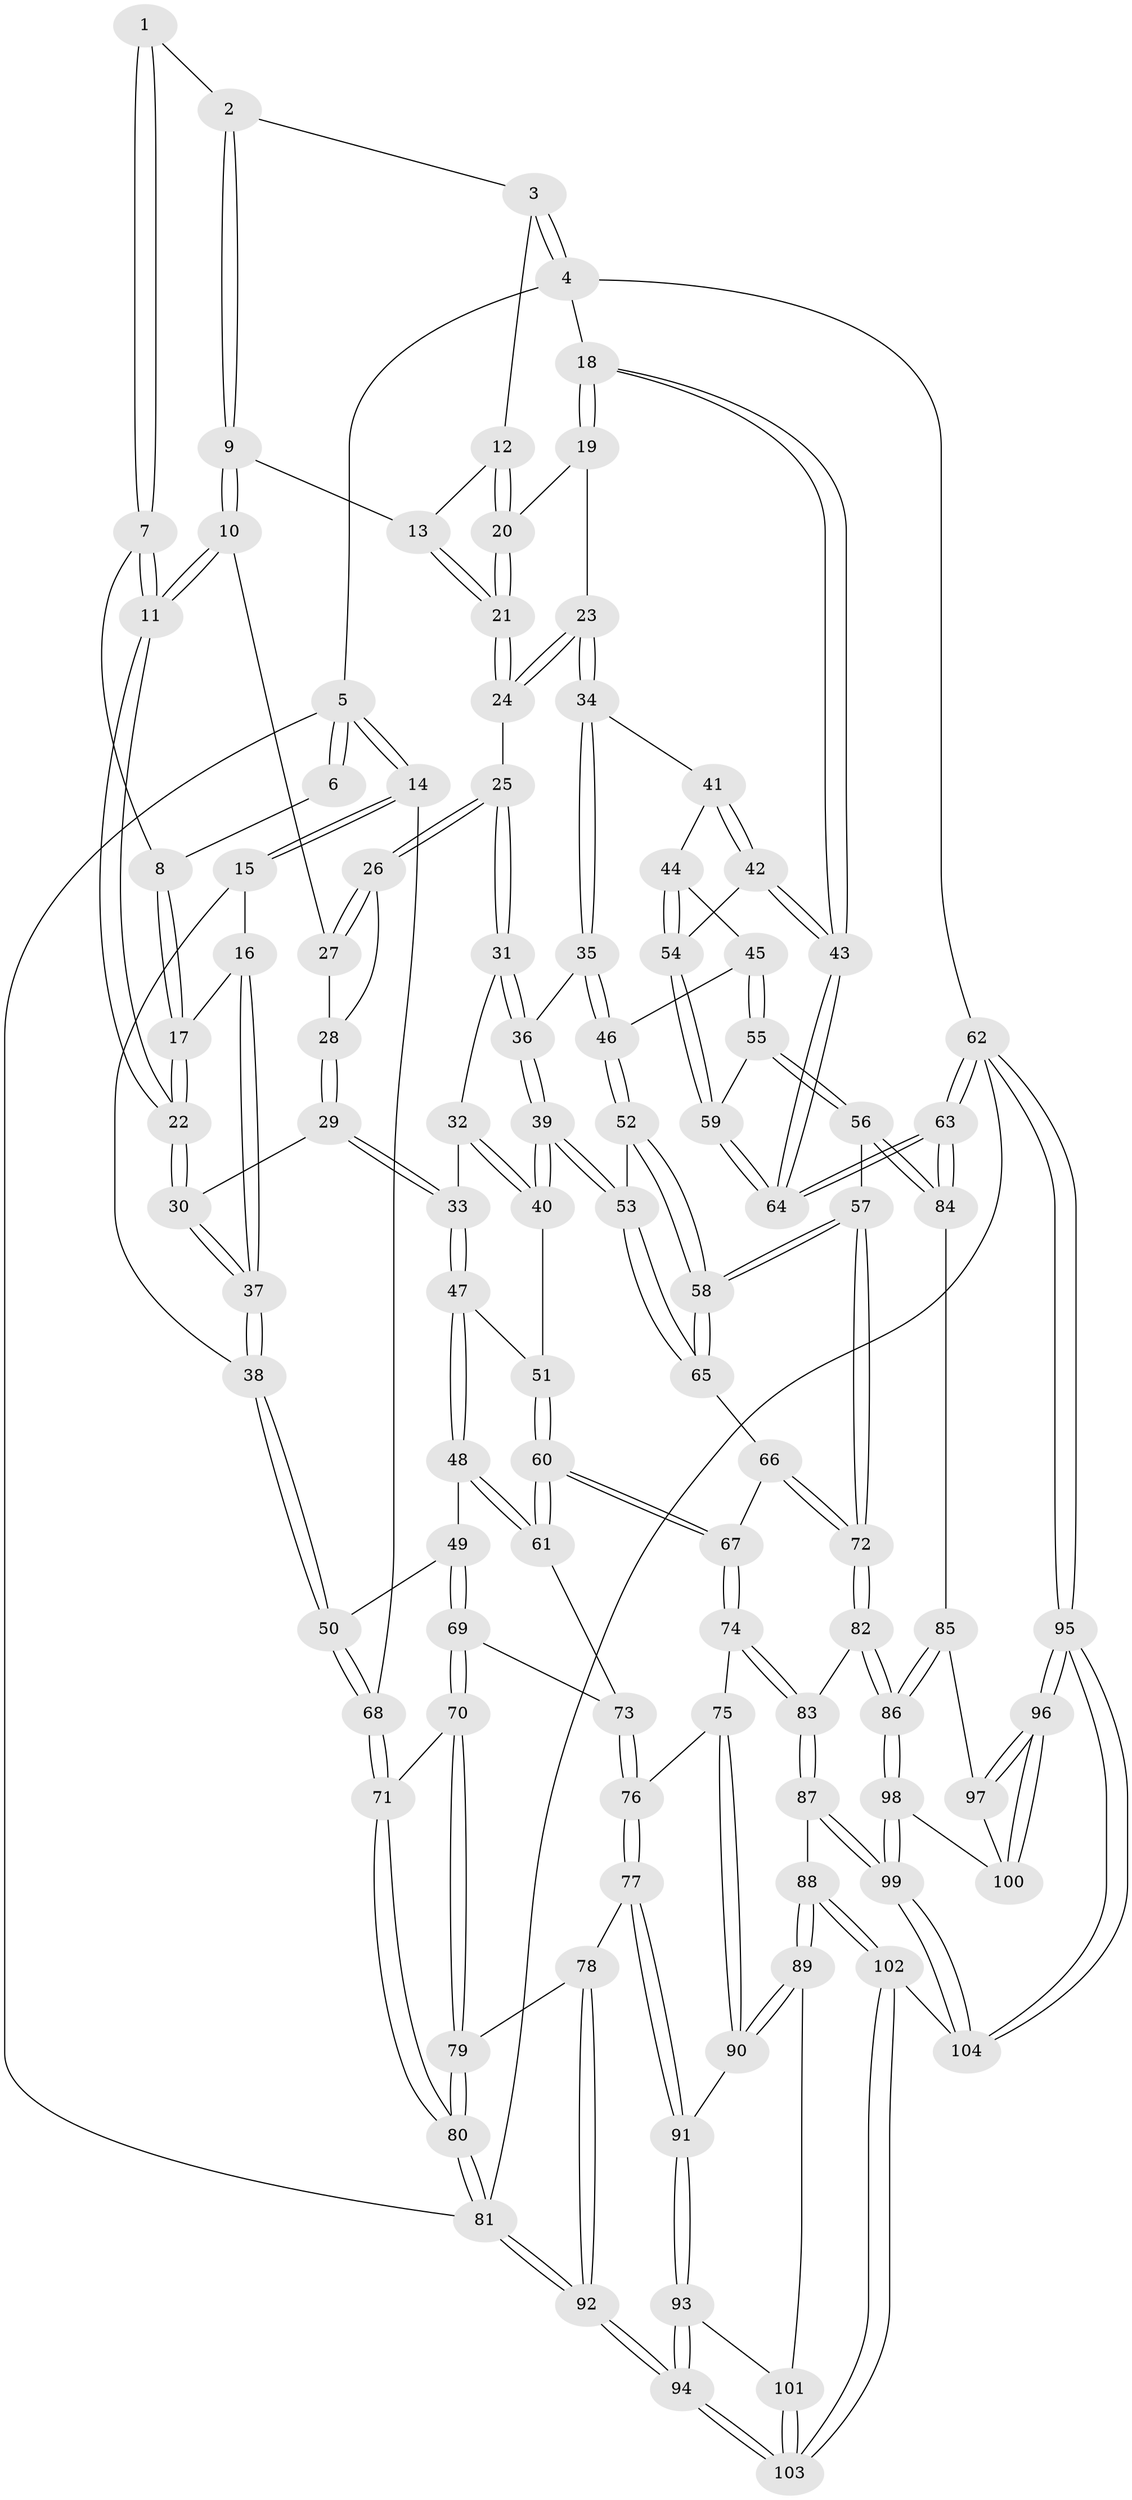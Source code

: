 // Generated by graph-tools (version 1.1) at 2025/27/03/09/25 03:27:04]
// undirected, 104 vertices, 257 edges
graph export_dot {
graph [start="1"]
  node [color=gray90,style=filled];
  1 [pos="+0.3689306283038066+0"];
  2 [pos="+0.432088851488073+0"];
  3 [pos="+0.7119735111648924+0"];
  4 [pos="+1+0"];
  5 [pos="+0+0"];
  6 [pos="+0.2537859825335481+0"];
  7 [pos="+0.31337326434223495+0.12056948852264623"];
  8 [pos="+0.2007084594832667+0.033281474753271686"];
  9 [pos="+0.4600975511450155+0.11586270751506449"];
  10 [pos="+0.4590210562457857+0.11773061886052762"];
  11 [pos="+0.36410401407046683+0.19800256280987433"];
  12 [pos="+0.6512220898310677+0.04666905638647815"];
  13 [pos="+0.5544097284493188+0.11202305849257654"];
  14 [pos="+0+0.17808970320155304"];
  15 [pos="+0+0.18042305302971556"];
  16 [pos="+0.03693120426455678+0.17513747713522096"];
  17 [pos="+0.11630839762243941+0.14182894809227226"];
  18 [pos="+1+0"];
  19 [pos="+0.7255883899056006+0.16024035062375797"];
  20 [pos="+0.7029725819447382+0.15265787424373414"];
  21 [pos="+0.6300735280377188+0.19718419023381709"];
  22 [pos="+0.34724574956408655+0.23681199744115422"];
  23 [pos="+0.7565025355360013+0.3037490286875966"];
  24 [pos="+0.6080893689261427+0.2527789361427526"];
  25 [pos="+0.5954718173064477+0.2611635844550219"];
  26 [pos="+0.5869260742316587+0.25748168449141584"];
  27 [pos="+0.47417011695816824+0.13680117780004408"];
  28 [pos="+0.516897332246173+0.2630500423504318"];
  29 [pos="+0.38749438170324624+0.31158150339332713"];
  30 [pos="+0.3476381649239819+0.27243246482052463"];
  31 [pos="+0.5869952631339519+0.30915842288957307"];
  32 [pos="+0.49284908048276366+0.34552151497040534"];
  33 [pos="+0.40382526793461093+0.3368827326008053"];
  34 [pos="+0.7621803498186096+0.31087085365446027"];
  35 [pos="+0.7343053936098805+0.3555095909928919"];
  36 [pos="+0.6226068794251639+0.3870694851735102"];
  37 [pos="+0.23498052042817913+0.3467782620354772"];
  38 [pos="+0.19255597966605753+0.4255164998223798"];
  39 [pos="+0.5953829807635975+0.44612642897829374"];
  40 [pos="+0.5872220338997538+0.4458798576891324"];
  41 [pos="+0.7706761121645131+0.31038114465574124"];
  42 [pos="+1+0.2121575259436673"];
  43 [pos="+1+0.06656363435695724"];
  44 [pos="+0.8515512997774218+0.4345749018251444"];
  45 [pos="+0.7725151490975111+0.44372110243786567"];
  46 [pos="+0.746652914596298+0.4275097046749249"];
  47 [pos="+0.41395965356586245+0.4227352451428295"];
  48 [pos="+0.38803629016115804+0.49795639595886065"];
  49 [pos="+0.19796999205184093+0.4635799917100814"];
  50 [pos="+0.18637468328179824+0.44305424973790314"];
  51 [pos="+0.551128082998882+0.4559583334201932"];
  52 [pos="+0.7304316061336464+0.4470720123613823"];
  53 [pos="+0.6025158387991485+0.45704498759189327"];
  54 [pos="+0.9042354723572247+0.45685658253695055"];
  55 [pos="+0.8311536951519058+0.6353544924767698"];
  56 [pos="+0.8300862386381901+0.6369717619897154"];
  57 [pos="+0.8060207780424955+0.6462355972956787"];
  58 [pos="+0.708149657729492+0.5401664827042164"];
  59 [pos="+0.8969731345768828+0.5656591808915554"];
  60 [pos="+0.45927955744524873+0.5842371833996084"];
  61 [pos="+0.40430189283619117+0.5542674308546554"];
  62 [pos="+1+1"];
  63 [pos="+1+0.8473457336123686"];
  64 [pos="+1+0.560649606536842"];
  65 [pos="+0.6213969870210412+0.5097613061877134"];
  66 [pos="+0.6096986625663828+0.5308208456010033"];
  67 [pos="+0.5123893598543214+0.6415749552610621"];
  68 [pos="+0+0.45588594037557134"];
  69 [pos="+0.20034125645998604+0.5846082540427219"];
  70 [pos="+0.15978296314732826+0.663069883954644"];
  71 [pos="+0+0.49923042134266304"];
  72 [pos="+0.7132404290227389+0.742971586747571"];
  73 [pos="+0.353309778070848+0.5946853604508586"];
  74 [pos="+0.5235635972484999+0.6798058223131861"];
  75 [pos="+0.4021323663780916+0.7524456524583066"];
  76 [pos="+0.31649734495563664+0.7575438416957783"];
  77 [pos="+0.29405209822724+0.7702685984067877"];
  78 [pos="+0.25270834973039197+0.7725813461800909"];
  79 [pos="+0.16509565022334646+0.6918943202547214"];
  80 [pos="+0+1"];
  81 [pos="+0+1"];
  82 [pos="+0.7124621233136168+0.7439297757792175"];
  83 [pos="+0.6311218895447057+0.7573855998655236"];
  84 [pos="+1+0.7819074515386147"];
  85 [pos="+0.9039402374802978+0.8538952924944886"];
  86 [pos="+0.7582610234423197+0.8233848514870892"];
  87 [pos="+0.6092545133876968+0.7978501160158943"];
  88 [pos="+0.5162216188644742+0.8857056582361009"];
  89 [pos="+0.4858372376838241+0.8890476973094928"];
  90 [pos="+0.4697308299838065+0.8799920227102436"];
  91 [pos="+0.3615527966087436+0.8856875081692862"];
  92 [pos="+0+1"];
  93 [pos="+0.34716776779419917+0.9459534277545268"];
  94 [pos="+0.2734701240299546+1"];
  95 [pos="+1+1"];
  96 [pos="+1+1"];
  97 [pos="+0.9024823348847+0.8707210604128265"];
  98 [pos="+0.7664923949612691+0.8992011670509547"];
  99 [pos="+0.6931416528062604+1"];
  100 [pos="+0.8571233834513203+0.9277400635652571"];
  101 [pos="+0.47876072124957886+0.901399606533804"];
  102 [pos="+0.6567073416537949+1"];
  103 [pos="+0.28906157395538984+1"];
  104 [pos="+0.6888329853653427+1"];
  1 -- 2;
  1 -- 7;
  1 -- 7;
  2 -- 3;
  2 -- 9;
  2 -- 9;
  3 -- 4;
  3 -- 4;
  3 -- 12;
  4 -- 5;
  4 -- 18;
  4 -- 62;
  5 -- 6;
  5 -- 6;
  5 -- 14;
  5 -- 14;
  5 -- 81;
  6 -- 8;
  7 -- 8;
  7 -- 11;
  7 -- 11;
  8 -- 17;
  8 -- 17;
  9 -- 10;
  9 -- 10;
  9 -- 13;
  10 -- 11;
  10 -- 11;
  10 -- 27;
  11 -- 22;
  11 -- 22;
  12 -- 13;
  12 -- 20;
  12 -- 20;
  13 -- 21;
  13 -- 21;
  14 -- 15;
  14 -- 15;
  14 -- 68;
  15 -- 16;
  15 -- 38;
  16 -- 17;
  16 -- 37;
  16 -- 37;
  17 -- 22;
  17 -- 22;
  18 -- 19;
  18 -- 19;
  18 -- 43;
  18 -- 43;
  19 -- 20;
  19 -- 23;
  20 -- 21;
  20 -- 21;
  21 -- 24;
  21 -- 24;
  22 -- 30;
  22 -- 30;
  23 -- 24;
  23 -- 24;
  23 -- 34;
  23 -- 34;
  24 -- 25;
  25 -- 26;
  25 -- 26;
  25 -- 31;
  25 -- 31;
  26 -- 27;
  26 -- 27;
  26 -- 28;
  27 -- 28;
  28 -- 29;
  28 -- 29;
  29 -- 30;
  29 -- 33;
  29 -- 33;
  30 -- 37;
  30 -- 37;
  31 -- 32;
  31 -- 36;
  31 -- 36;
  32 -- 33;
  32 -- 40;
  32 -- 40;
  33 -- 47;
  33 -- 47;
  34 -- 35;
  34 -- 35;
  34 -- 41;
  35 -- 36;
  35 -- 46;
  35 -- 46;
  36 -- 39;
  36 -- 39;
  37 -- 38;
  37 -- 38;
  38 -- 50;
  38 -- 50;
  39 -- 40;
  39 -- 40;
  39 -- 53;
  39 -- 53;
  40 -- 51;
  41 -- 42;
  41 -- 42;
  41 -- 44;
  42 -- 43;
  42 -- 43;
  42 -- 54;
  43 -- 64;
  43 -- 64;
  44 -- 45;
  44 -- 54;
  44 -- 54;
  45 -- 46;
  45 -- 55;
  45 -- 55;
  46 -- 52;
  46 -- 52;
  47 -- 48;
  47 -- 48;
  47 -- 51;
  48 -- 49;
  48 -- 61;
  48 -- 61;
  49 -- 50;
  49 -- 69;
  49 -- 69;
  50 -- 68;
  50 -- 68;
  51 -- 60;
  51 -- 60;
  52 -- 53;
  52 -- 58;
  52 -- 58;
  53 -- 65;
  53 -- 65;
  54 -- 59;
  54 -- 59;
  55 -- 56;
  55 -- 56;
  55 -- 59;
  56 -- 57;
  56 -- 84;
  56 -- 84;
  57 -- 58;
  57 -- 58;
  57 -- 72;
  57 -- 72;
  58 -- 65;
  58 -- 65;
  59 -- 64;
  59 -- 64;
  60 -- 61;
  60 -- 61;
  60 -- 67;
  60 -- 67;
  61 -- 73;
  62 -- 63;
  62 -- 63;
  62 -- 95;
  62 -- 95;
  62 -- 81;
  63 -- 64;
  63 -- 64;
  63 -- 84;
  63 -- 84;
  65 -- 66;
  66 -- 67;
  66 -- 72;
  66 -- 72;
  67 -- 74;
  67 -- 74;
  68 -- 71;
  68 -- 71;
  69 -- 70;
  69 -- 70;
  69 -- 73;
  70 -- 71;
  70 -- 79;
  70 -- 79;
  71 -- 80;
  71 -- 80;
  72 -- 82;
  72 -- 82;
  73 -- 76;
  73 -- 76;
  74 -- 75;
  74 -- 83;
  74 -- 83;
  75 -- 76;
  75 -- 90;
  75 -- 90;
  76 -- 77;
  76 -- 77;
  77 -- 78;
  77 -- 91;
  77 -- 91;
  78 -- 79;
  78 -- 92;
  78 -- 92;
  79 -- 80;
  79 -- 80;
  80 -- 81;
  80 -- 81;
  81 -- 92;
  81 -- 92;
  82 -- 83;
  82 -- 86;
  82 -- 86;
  83 -- 87;
  83 -- 87;
  84 -- 85;
  85 -- 86;
  85 -- 86;
  85 -- 97;
  86 -- 98;
  86 -- 98;
  87 -- 88;
  87 -- 99;
  87 -- 99;
  88 -- 89;
  88 -- 89;
  88 -- 102;
  88 -- 102;
  89 -- 90;
  89 -- 90;
  89 -- 101;
  90 -- 91;
  91 -- 93;
  91 -- 93;
  92 -- 94;
  92 -- 94;
  93 -- 94;
  93 -- 94;
  93 -- 101;
  94 -- 103;
  94 -- 103;
  95 -- 96;
  95 -- 96;
  95 -- 104;
  95 -- 104;
  96 -- 97;
  96 -- 97;
  96 -- 100;
  96 -- 100;
  97 -- 100;
  98 -- 99;
  98 -- 99;
  98 -- 100;
  99 -- 104;
  99 -- 104;
  101 -- 103;
  101 -- 103;
  102 -- 103;
  102 -- 103;
  102 -- 104;
}
